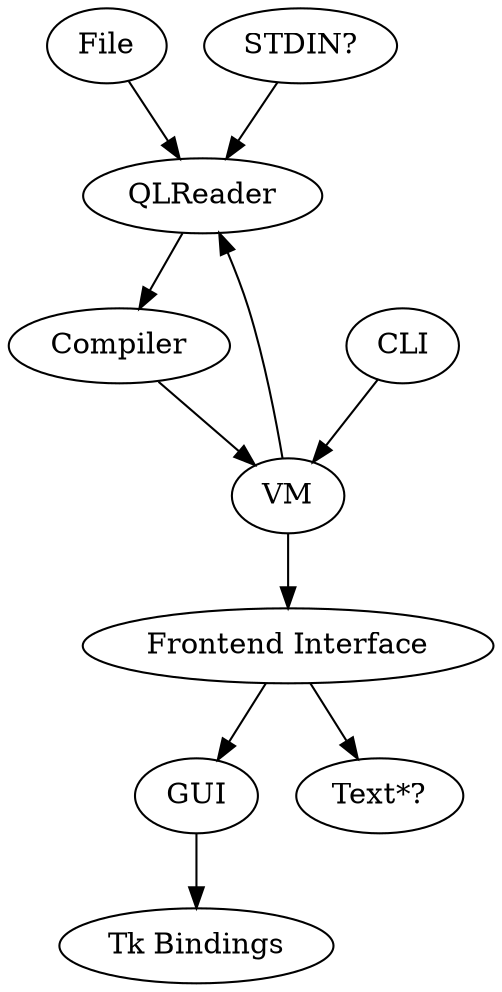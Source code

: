 // Architecture - 2015-02-02T1107
digraph g{
	"File" -> "QLReader"
	"STDIN?" -> "QLReader"
	"VM" -> "QLReader" -> "Compiler"
	"CLI" -> "VM"
	"Compiler" -> "VM"
	"VM" -> "Frontend Interface"
	"Frontend Interface" -> "GUI" -> "Tk Bindings"
	"Frontend Interface" -> "Text*?"
}